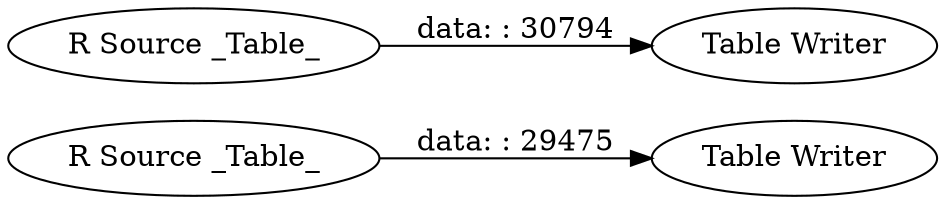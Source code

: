 digraph {
	"8997124503077699281_2" [label="R Source _Table_"]
	"8997124503077699281_1" [label="R Source _Table_"]
	"8997124503077699281_5" [label="Table Writer"]
	"8997124503077699281_6" [label="Table Writer"]
	"8997124503077699281_1" -> "8997124503077699281_5" [label="data: : 30794"]
	"8997124503077699281_2" -> "8997124503077699281_6" [label="data: : 29475"]
	rankdir=LR
}
